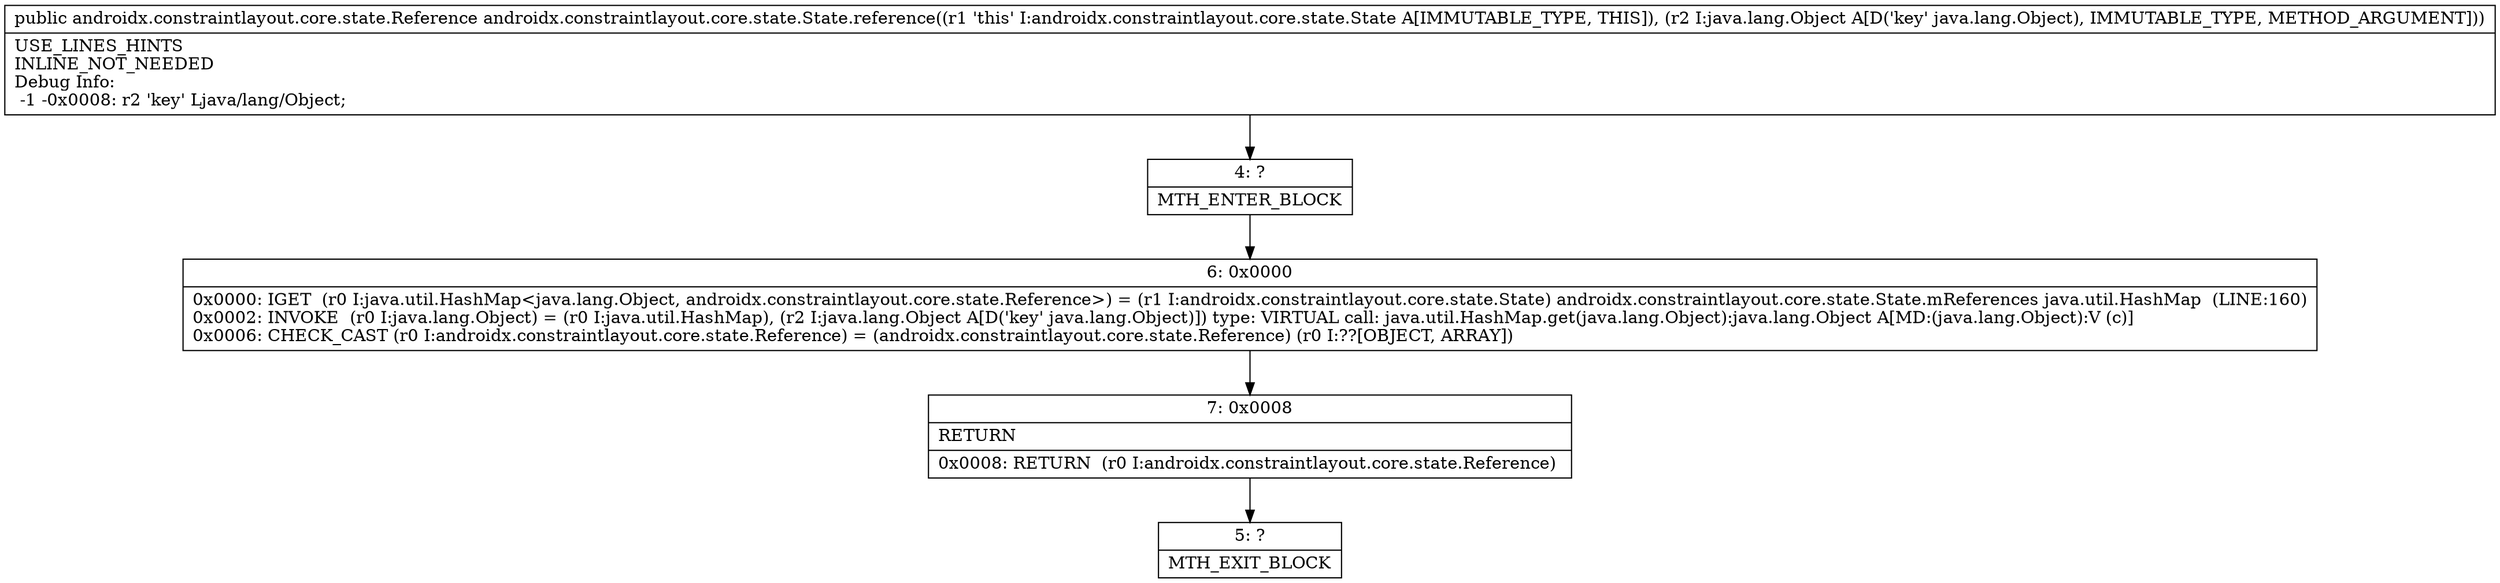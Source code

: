 digraph "CFG forandroidx.constraintlayout.core.state.State.reference(Ljava\/lang\/Object;)Landroidx\/constraintlayout\/core\/state\/Reference;" {
Node_4 [shape=record,label="{4\:\ ?|MTH_ENTER_BLOCK\l}"];
Node_6 [shape=record,label="{6\:\ 0x0000|0x0000: IGET  (r0 I:java.util.HashMap\<java.lang.Object, androidx.constraintlayout.core.state.Reference\>) = (r1 I:androidx.constraintlayout.core.state.State) androidx.constraintlayout.core.state.State.mReferences java.util.HashMap  (LINE:160)\l0x0002: INVOKE  (r0 I:java.lang.Object) = (r0 I:java.util.HashMap), (r2 I:java.lang.Object A[D('key' java.lang.Object)]) type: VIRTUAL call: java.util.HashMap.get(java.lang.Object):java.lang.Object A[MD:(java.lang.Object):V (c)]\l0x0006: CHECK_CAST (r0 I:androidx.constraintlayout.core.state.Reference) = (androidx.constraintlayout.core.state.Reference) (r0 I:??[OBJECT, ARRAY]) \l}"];
Node_7 [shape=record,label="{7\:\ 0x0008|RETURN\l|0x0008: RETURN  (r0 I:androidx.constraintlayout.core.state.Reference) \l}"];
Node_5 [shape=record,label="{5\:\ ?|MTH_EXIT_BLOCK\l}"];
MethodNode[shape=record,label="{public androidx.constraintlayout.core.state.Reference androidx.constraintlayout.core.state.State.reference((r1 'this' I:androidx.constraintlayout.core.state.State A[IMMUTABLE_TYPE, THIS]), (r2 I:java.lang.Object A[D('key' java.lang.Object), IMMUTABLE_TYPE, METHOD_ARGUMENT]))  | USE_LINES_HINTS\lINLINE_NOT_NEEDED\lDebug Info:\l  \-1 \-0x0008: r2 'key' Ljava\/lang\/Object;\l}"];
MethodNode -> Node_4;Node_4 -> Node_6;
Node_6 -> Node_7;
Node_7 -> Node_5;
}

